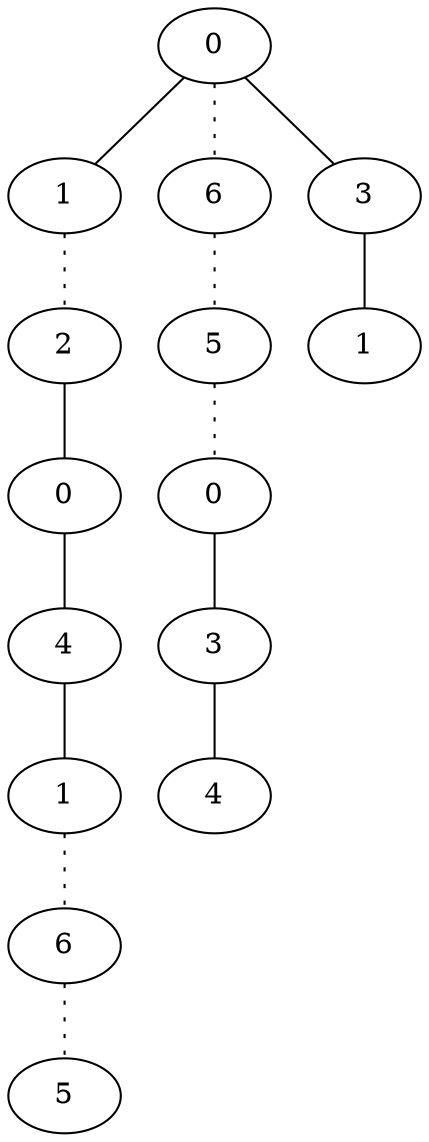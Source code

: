 graph {
a0[label=0];
a1[label=1];
a2[label=2];
a3[label=0];
a4[label=4];
a5[label=1];
a6[label=6];
a7[label=5];
a8[label=6];
a9[label=5];
a10[label=0];
a11[label=3];
a12[label=4];
a13[label=3];
a14[label=1];
a0 -- a1;
a0 -- a8 [style=dotted];
a0 -- a13;
a1 -- a2 [style=dotted];
a2 -- a3;
a3 -- a4;
a4 -- a5;
a5 -- a6 [style=dotted];
a6 -- a7 [style=dotted];
a8 -- a9 [style=dotted];
a9 -- a10 [style=dotted];
a10 -- a11;
a11 -- a12;
a13 -- a14;
}
